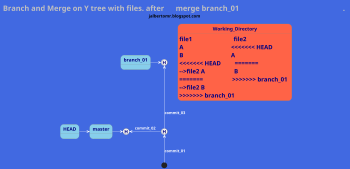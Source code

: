 @startuml
scale 350 width
title <color:silver><size:25>Branch and Merge on Y tree with files. after      merge branch_01                                                      .\n jalbertomr.blogspot.com

skinparam backgroundColor royalblue
skinparam arrowcolor white
skinparam arrowfontStyle bold
skinparam arrowfontcolor w

skinparam state {
  backgroundColor SkyBlue
  BorderColor gray
  backgroundColor<< Stage >> LimeGreen
  backgroundColor<< WorkDir >> Tomato
  backgroundColor<< History >> Khaki
  FontSize 16
  FontStyle bold
  fontcolor navy
}

state Working_Directory << WorkDir >>

state HEAD
state master
state branch_01
state 3f95103 <<History>>
state 5ec83b9 <<History>>
state fe45123 <<History>>


[*] -up-> 3f95103 : commit_01
3f95103 -up-> fe45123 : commit_03
3f95103 -left-> 5ec83b9  : commit_02
3f95103 : <size:20>file1                   \n\n<size:20>A\n<size:20>B
5ec83b9 : <size:20>file1              file2\n<size:20>A                  A\n<size:20>B\n<size:20>-->file2 A
fe45123 : <size:20>file1              file2\n<size:20>A                  B\n<size:20>B                  \n<size:20>-->file2 B
HEAD -right-> master
master -right-> 5ec83b9
branch_01 -right-> fe45123

Working_Directory : <size:20>file1                           file2\n<size:20>A                               <size:20><<<<<<< HEAD\n<size:20>B                               A                  \n<size:20><<<<<<< HEAD         =======\n<size:20>-->file2 A                   B\n<size:20>=======                   >>>>>>> branch_01\n<size:20>-->file2 B\n<size:20>>>>>>>> branch_01



@enduml